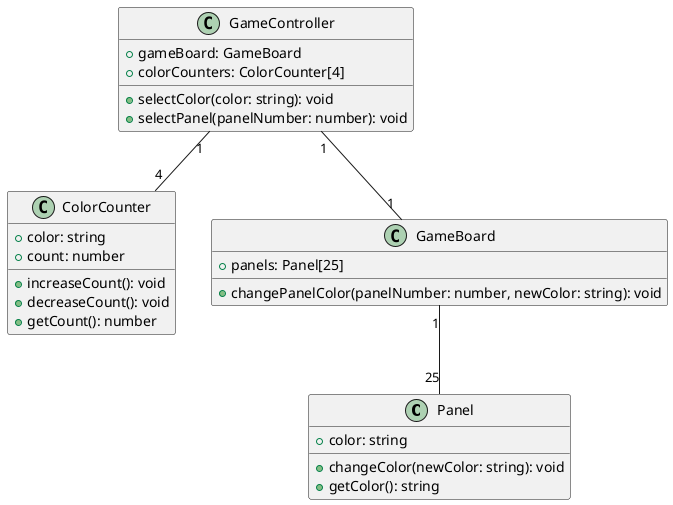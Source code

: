 @startuml

class Panel {
  +color: string
  +changeColor(newColor: string): void
  +getColor(): string
}

class ColorCounter {
  +color: string
  +count: number
  +increaseCount(): void
  +decreaseCount(): void
  +getCount(): number
}

class GameBoard {
  +panels: Panel[25]
  +changePanelColor(panelNumber: number, newColor: string): void
}

class GameController {
  +gameBoard: GameBoard
  +colorCounters: ColorCounter[4]
  +selectColor(color: string): void
  +selectPanel(panelNumber: number): void
}

GameBoard "1" -- "25" Panel
GameController "1" -- "1" GameBoard
GameController "1" -- "4" ColorCounter

@enduml
